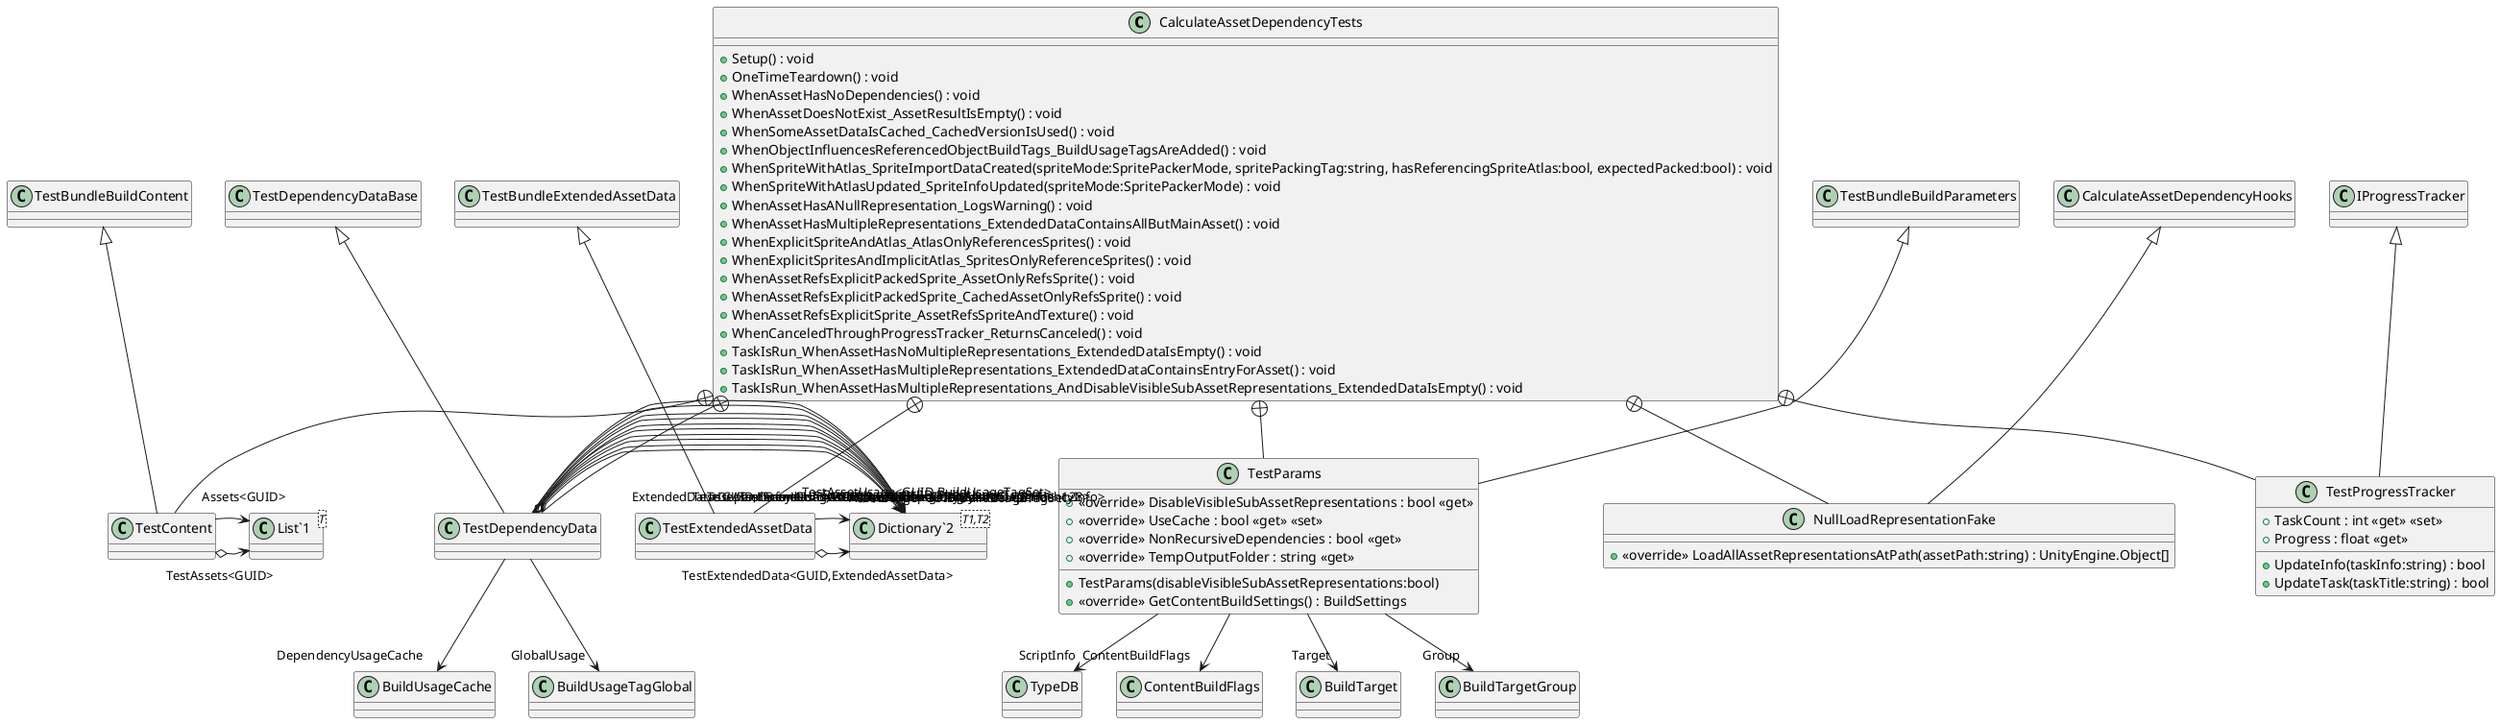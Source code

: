 @startuml
class CalculateAssetDependencyTests {
    + Setup() : void
    + OneTimeTeardown() : void
    + WhenAssetHasNoDependencies() : void
    + WhenAssetDoesNotExist_AssetResultIsEmpty() : void
    + WhenSomeAssetDataIsCached_CachedVersionIsUsed() : void
    + WhenObjectInfluencesReferencedObjectBuildTags_BuildUsageTagsAreAdded() : void
    + WhenSpriteWithAtlas_SpriteImportDataCreated(spriteMode:SpritePackerMode, spritePackingTag:string, hasReferencingSpriteAtlas:bool, expectedPacked:bool) : void
    + WhenSpriteWithAtlasUpdated_SpriteInfoUpdated(spriteMode:SpritePackerMode) : void
    + WhenAssetHasANullRepresentation_LogsWarning() : void
    + WhenAssetHasMultipleRepresentations_ExtendedDataContainsAllButMainAsset() : void
    + WhenExplicitSpriteAndAtlas_AtlasOnlyReferencesSprites() : void
    + WhenExplicitSpritesAndImplicitAtlas_SpritesOnlyReferenceSprites() : void
    + WhenAssetRefsExplicitPackedSprite_AssetOnlyRefsSprite() : void
    + WhenAssetRefsExplicitPackedSprite_CachedAssetOnlyRefsSprite() : void
    + WhenAssetRefsExplicitSprite_AssetRefsSpriteAndTexture() : void
    + WhenCanceledThroughProgressTracker_ReturnsCanceled() : void
    + TaskIsRun_WhenAssetHasNoMultipleRepresentations_ExtendedDataIsEmpty() : void
    + TaskIsRun_WhenAssetHasMultipleRepresentations_ExtendedDataContainsEntryForAsset() : void
    + TaskIsRun_WhenAssetHasMultipleRepresentations_AndDisableVisibleSubAssetRepresentations_ExtendedDataIsEmpty() : void
}
class TestParams {
    + TestParams(disableVisibleSubAssetRepresentations:bool)
    + <<override>> DisableVisibleSubAssetRepresentations : bool <<get>>
    + <<override>> UseCache : bool <<get>> <<set>>
    + <<override>> NonRecursiveDependencies : bool <<get>>
    + <<override>> TempOutputFolder : string <<get>>
    + <<override>> GetContentBuildSettings() : BuildSettings
}
class TestContent {
}
class TestDependencyData {
}
class TestExtendedAssetData {
}
class NullLoadRepresentationFake {
    + <<override>> LoadAllAssetRepresentationsAtPath(assetPath:string) : UnityEngine.Object[]
}
class TestProgressTracker {
    + TaskCount : int <<get>> <<set>>
    + Progress : float <<get>>
    + UpdateInfo(taskInfo:string) : bool
    + UpdateTask(taskTitle:string) : bool
}
class "List`1"<T> {
}
class "Dictionary`2"<T1,T2> {
}
CalculateAssetDependencyTests +-- TestParams
TestBundleBuildParameters <|-- TestParams
TestParams --> "Target" BuildTarget
TestParams --> "Group" BuildTargetGroup
TestParams --> "ScriptInfo" TypeDB
TestParams --> "ContentBuildFlags" ContentBuildFlags
CalculateAssetDependencyTests +-- TestContent
TestBundleBuildContent <|-- TestContent
TestContent o-> "TestAssets<GUID>" "List`1"
TestContent --> "Assets<GUID>" "List`1"
CalculateAssetDependencyTests +-- TestDependencyData
TestDependencyDataBase <|-- TestDependencyData
TestDependencyData o-> "TestAssetInfo<GUID,AssetLoadInfo>" "Dictionary`2"
TestDependencyData o-> "TestAssetUsage<GUID,BuildUsageTagSet>" "Dictionary`2"
TestDependencyData o-> "TestSceneInfo<GUID,SceneDependencyInfo>" "Dictionary`2"
TestDependencyData o-> "TestSceneUsage<GUID,BuildUsageTagSet>" "Dictionary`2"
TestDependencyData o-> "TestDependencyHash<GUID,Hash128>" "Dictionary`2"
TestDependencyData --> "DependencyUsageCache" BuildUsageCache
TestDependencyData --> "GlobalUsage" BuildUsageTagGlobal
TestDependencyData --> "AssetInfo<GUID,AssetLoadInfo>" "Dictionary`2"
TestDependencyData --> "AssetUsage<GUID,BuildUsageTagSet>" "Dictionary`2"
TestDependencyData --> "SceneInfo<GUID,SceneDependencyInfo>" "Dictionary`2"
TestDependencyData --> "SceneUsage<GUID,BuildUsageTagSet>" "Dictionary`2"
TestDependencyData --> "DependencyHash<GUID,Hash128>" "Dictionary`2"
CalculateAssetDependencyTests +-- TestExtendedAssetData
TestBundleExtendedAssetData <|-- TestExtendedAssetData
TestExtendedAssetData o-> "TestExtendedData<GUID,ExtendedAssetData>" "Dictionary`2"
TestExtendedAssetData --> "ExtendedData<GUID,ExtendedAssetData>" "Dictionary`2"
CalculateAssetDependencyTests +-- NullLoadRepresentationFake
CalculateAssetDependencyHooks <|-- NullLoadRepresentationFake
CalculateAssetDependencyTests +-- TestProgressTracker
IProgressTracker <|-- TestProgressTracker
@enduml
